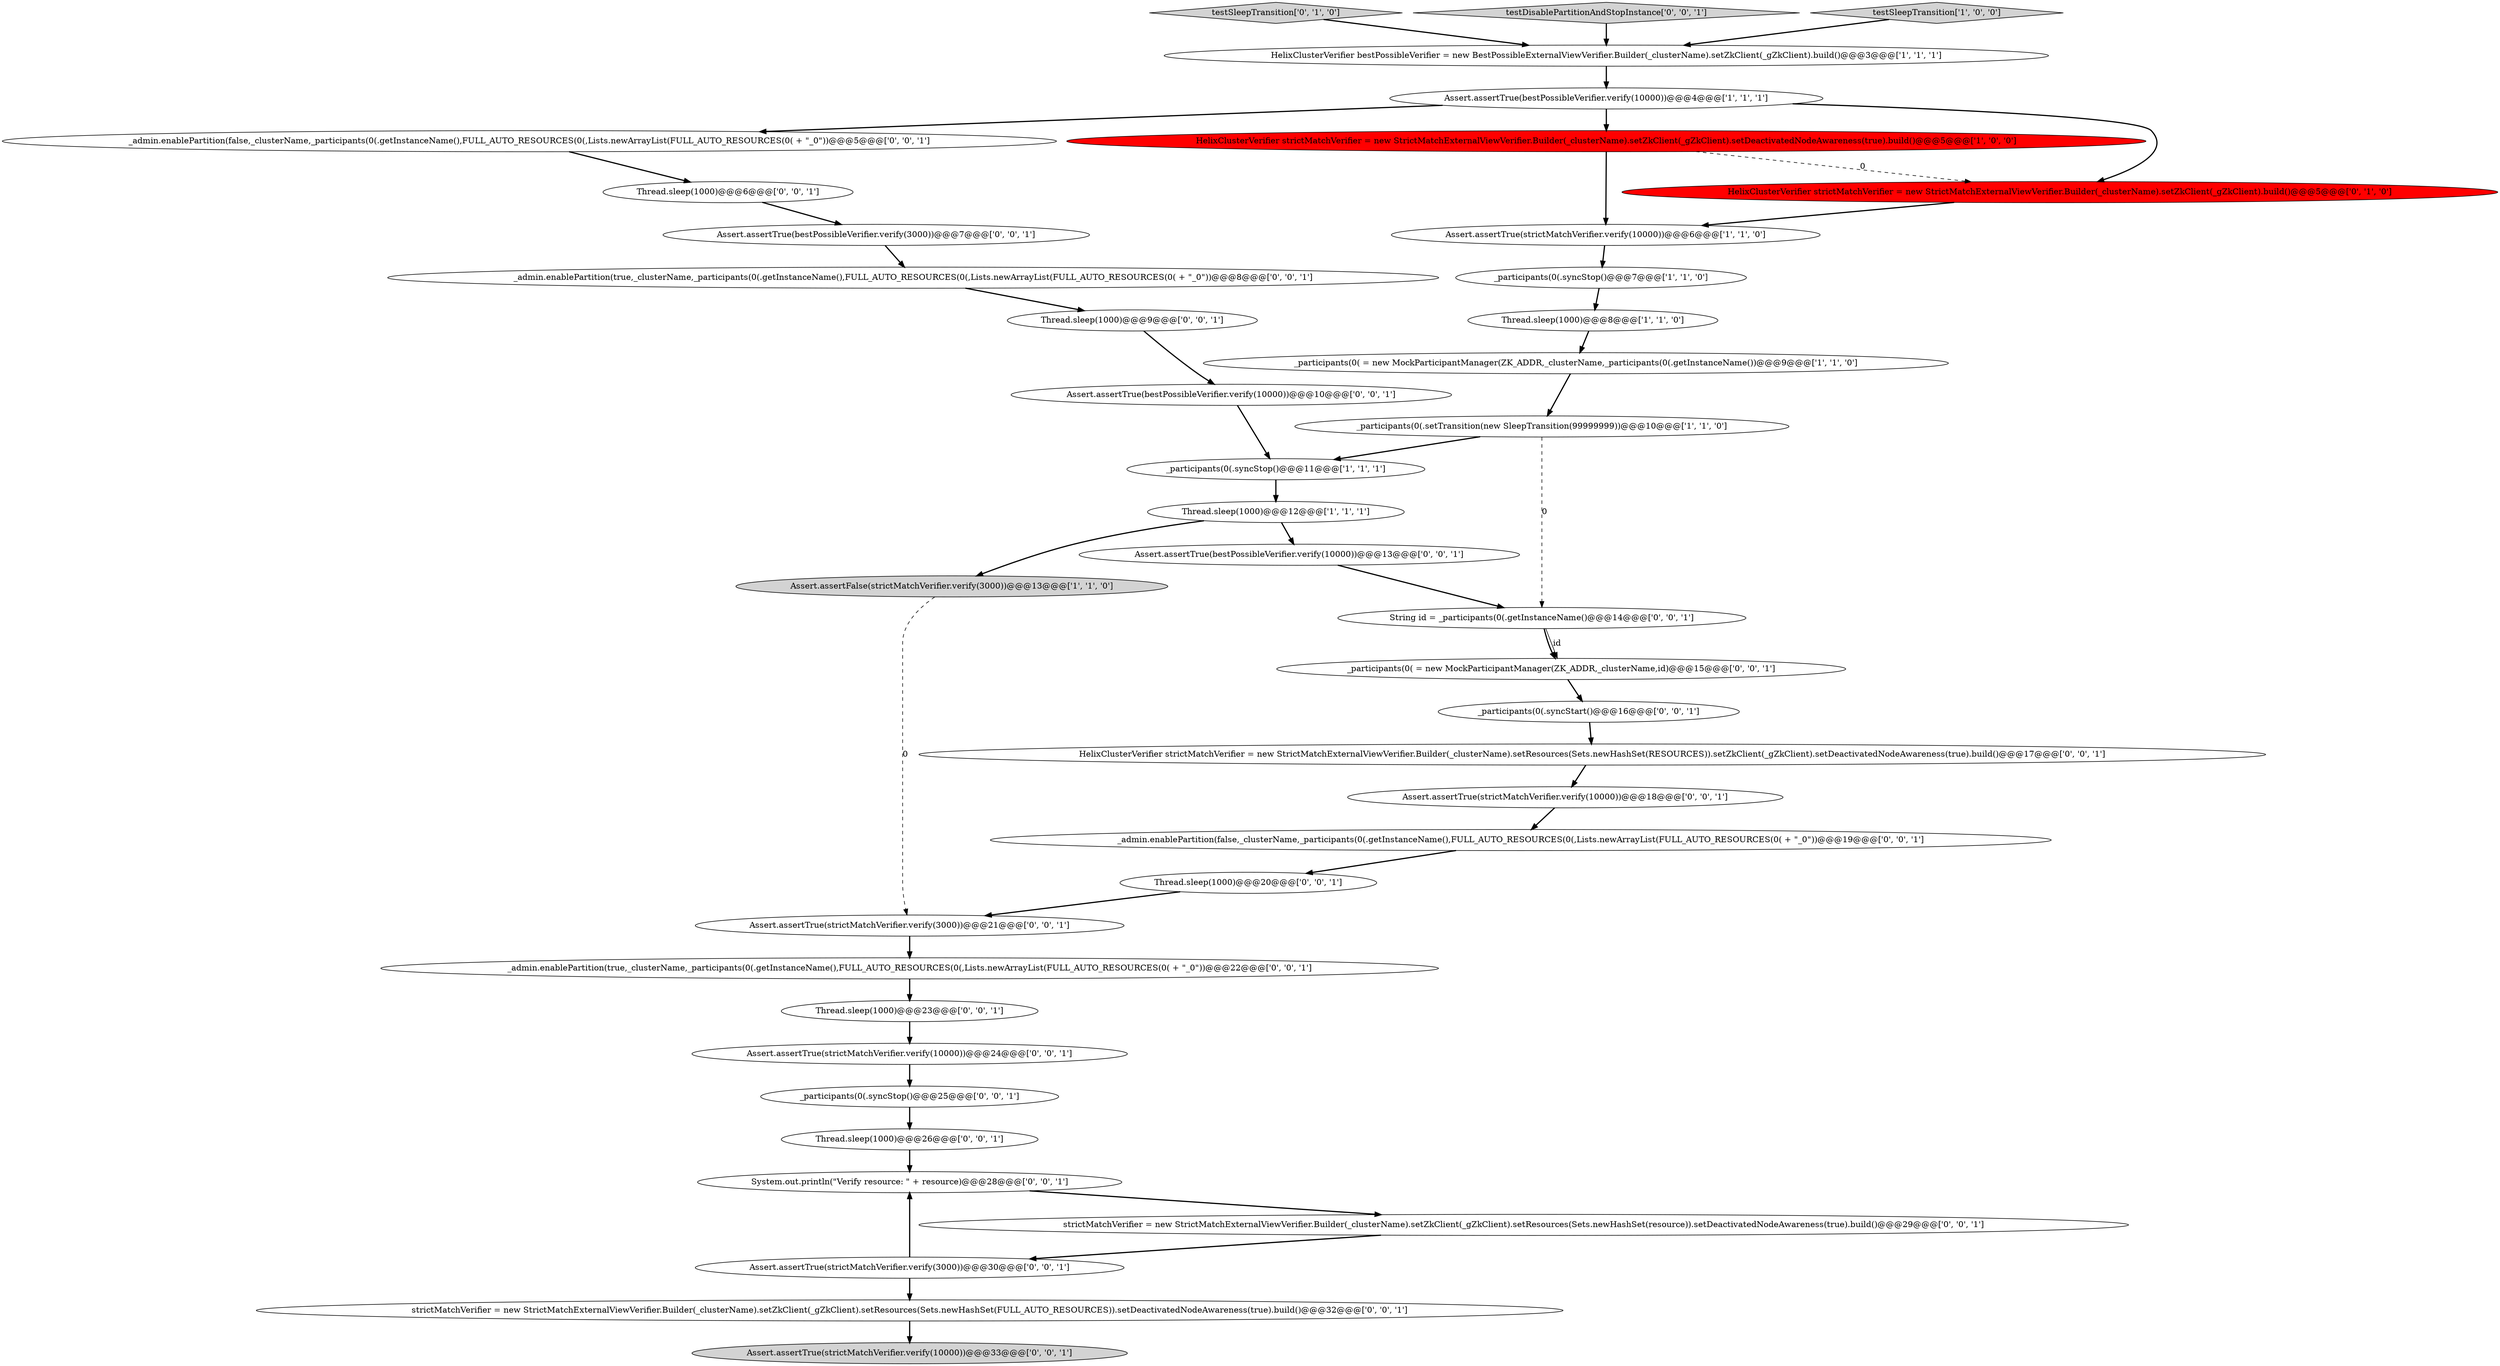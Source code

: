 digraph {
14 [style = filled, label = "Assert.assertTrue(bestPossibleVerifier.verify(10000))@@@13@@@['0', '0', '1']", fillcolor = white, shape = ellipse image = "AAA0AAABBB3BBB"];
20 [style = filled, label = "Assert.assertTrue(bestPossibleVerifier.verify(3000))@@@7@@@['0', '0', '1']", fillcolor = white, shape = ellipse image = "AAA0AAABBB3BBB"];
22 [style = filled, label = "Thread.sleep(1000)@@@9@@@['0', '0', '1']", fillcolor = white, shape = ellipse image = "AAA0AAABBB3BBB"];
12 [style = filled, label = "testSleepTransition['0', '1', '0']", fillcolor = lightgray, shape = diamond image = "AAA0AAABBB2BBB"];
31 [style = filled, label = "Thread.sleep(1000)@@@26@@@['0', '0', '1']", fillcolor = white, shape = ellipse image = "AAA0AAABBB3BBB"];
2 [style = filled, label = "_participants(0(.syncStop()@@@11@@@['1', '1', '1']", fillcolor = white, shape = ellipse image = "AAA0AAABBB1BBB"];
34 [style = filled, label = "Assert.assertTrue(strictMatchVerifier.verify(3000))@@@30@@@['0', '0', '1']", fillcolor = white, shape = ellipse image = "AAA0AAABBB3BBB"];
15 [style = filled, label = "Thread.sleep(1000)@@@23@@@['0', '0', '1']", fillcolor = white, shape = ellipse image = "AAA0AAABBB3BBB"];
36 [style = filled, label = "testDisablePartitionAndStopInstance['0', '0', '1']", fillcolor = lightgray, shape = diamond image = "AAA0AAABBB3BBB"];
11 [style = filled, label = "Thread.sleep(1000)@@@8@@@['1', '1', '0']", fillcolor = white, shape = ellipse image = "AAA0AAABBB1BBB"];
16 [style = filled, label = "Assert.assertTrue(strictMatchVerifier.verify(10000))@@@24@@@['0', '0', '1']", fillcolor = white, shape = ellipse image = "AAA0AAABBB3BBB"];
6 [style = filled, label = "_participants(0(.syncStop()@@@7@@@['1', '1', '0']", fillcolor = white, shape = ellipse image = "AAA0AAABBB1BBB"];
9 [style = filled, label = "_participants(0(.setTransition(new SleepTransition(99999999))@@@10@@@['1', '1', '0']", fillcolor = white, shape = ellipse image = "AAA0AAABBB1BBB"];
13 [style = filled, label = "HelixClusterVerifier strictMatchVerifier = new StrictMatchExternalViewVerifier.Builder(_clusterName).setZkClient(_gZkClient).build()@@@5@@@['0', '1', '0']", fillcolor = red, shape = ellipse image = "AAA1AAABBB2BBB"];
10 [style = filled, label = "Assert.assertFalse(strictMatchVerifier.verify(3000))@@@13@@@['1', '1', '0']", fillcolor = lightgray, shape = ellipse image = "AAA0AAABBB1BBB"];
30 [style = filled, label = "_participants(0(.syncStop()@@@25@@@['0', '0', '1']", fillcolor = white, shape = ellipse image = "AAA0AAABBB3BBB"];
32 [style = filled, label = "Assert.assertTrue(strictMatchVerifier.verify(10000))@@@33@@@['0', '0', '1']", fillcolor = lightgray, shape = ellipse image = "AAA0AAABBB3BBB"];
19 [style = filled, label = "_admin.enablePartition(false,_clusterName,_participants(0(.getInstanceName(),FULL_AUTO_RESOURCES(0(,Lists.newArrayList(FULL_AUTO_RESOURCES(0( + \"_0\"))@@@5@@@['0', '0', '1']", fillcolor = white, shape = ellipse image = "AAA0AAABBB3BBB"];
3 [style = filled, label = "testSleepTransition['1', '0', '0']", fillcolor = lightgray, shape = diamond image = "AAA0AAABBB1BBB"];
33 [style = filled, label = "Assert.assertTrue(strictMatchVerifier.verify(3000))@@@21@@@['0', '0', '1']", fillcolor = white, shape = ellipse image = "AAA0AAABBB3BBB"];
8 [style = filled, label = "HelixClusterVerifier strictMatchVerifier = new StrictMatchExternalViewVerifier.Builder(_clusterName).setZkClient(_gZkClient).setDeactivatedNodeAwareness(true).build()@@@5@@@['1', '0', '0']", fillcolor = red, shape = ellipse image = "AAA1AAABBB1BBB"];
28 [style = filled, label = "Assert.assertTrue(strictMatchVerifier.verify(10000))@@@18@@@['0', '0', '1']", fillcolor = white, shape = ellipse image = "AAA0AAABBB3BBB"];
18 [style = filled, label = "Assert.assertTrue(bestPossibleVerifier.verify(10000))@@@10@@@['0', '0', '1']", fillcolor = white, shape = ellipse image = "AAA0AAABBB3BBB"];
39 [style = filled, label = "_admin.enablePartition(true,_clusterName,_participants(0(.getInstanceName(),FULL_AUTO_RESOURCES(0(,Lists.newArrayList(FULL_AUTO_RESOURCES(0( + \"_0\"))@@@22@@@['0', '0', '1']", fillcolor = white, shape = ellipse image = "AAA0AAABBB3BBB"];
37 [style = filled, label = "_admin.enablePartition(true,_clusterName,_participants(0(.getInstanceName(),FULL_AUTO_RESOURCES(0(,Lists.newArrayList(FULL_AUTO_RESOURCES(0( + \"_0\"))@@@8@@@['0', '0', '1']", fillcolor = white, shape = ellipse image = "AAA0AAABBB3BBB"];
24 [style = filled, label = "strictMatchVerifier = new StrictMatchExternalViewVerifier.Builder(_clusterName).setZkClient(_gZkClient).setResources(Sets.newHashSet(resource)).setDeactivatedNodeAwareness(true).build()@@@29@@@['0', '0', '1']", fillcolor = white, shape = ellipse image = "AAA0AAABBB3BBB"];
4 [style = filled, label = "Assert.assertTrue(bestPossibleVerifier.verify(10000))@@@4@@@['1', '1', '1']", fillcolor = white, shape = ellipse image = "AAA0AAABBB1BBB"];
26 [style = filled, label = "_admin.enablePartition(false,_clusterName,_participants(0(.getInstanceName(),FULL_AUTO_RESOURCES(0(,Lists.newArrayList(FULL_AUTO_RESOURCES(0( + \"_0\"))@@@19@@@['0', '0', '1']", fillcolor = white, shape = ellipse image = "AAA0AAABBB3BBB"];
27 [style = filled, label = "_participants(0( = new MockParticipantManager(ZK_ADDR,_clusterName,id)@@@15@@@['0', '0', '1']", fillcolor = white, shape = ellipse image = "AAA0AAABBB3BBB"];
25 [style = filled, label = "String id = _participants(0(.getInstanceName()@@@14@@@['0', '0', '1']", fillcolor = white, shape = ellipse image = "AAA0AAABBB3BBB"];
29 [style = filled, label = "System.out.println(\"Verify resource: \" + resource)@@@28@@@['0', '0', '1']", fillcolor = white, shape = ellipse image = "AAA0AAABBB3BBB"];
7 [style = filled, label = "HelixClusterVerifier bestPossibleVerifier = new BestPossibleExternalViewVerifier.Builder(_clusterName).setZkClient(_gZkClient).build()@@@3@@@['1', '1', '1']", fillcolor = white, shape = ellipse image = "AAA0AAABBB1BBB"];
35 [style = filled, label = "_participants(0(.syncStart()@@@16@@@['0', '0', '1']", fillcolor = white, shape = ellipse image = "AAA0AAABBB3BBB"];
17 [style = filled, label = "strictMatchVerifier = new StrictMatchExternalViewVerifier.Builder(_clusterName).setZkClient(_gZkClient).setResources(Sets.newHashSet(FULL_AUTO_RESOURCES)).setDeactivatedNodeAwareness(true).build()@@@32@@@['0', '0', '1']", fillcolor = white, shape = ellipse image = "AAA0AAABBB3BBB"];
38 [style = filled, label = "Thread.sleep(1000)@@@20@@@['0', '0', '1']", fillcolor = white, shape = ellipse image = "AAA0AAABBB3BBB"];
21 [style = filled, label = "Thread.sleep(1000)@@@6@@@['0', '0', '1']", fillcolor = white, shape = ellipse image = "AAA0AAABBB3BBB"];
5 [style = filled, label = "Thread.sleep(1000)@@@12@@@['1', '1', '1']", fillcolor = white, shape = ellipse image = "AAA0AAABBB1BBB"];
23 [style = filled, label = "HelixClusterVerifier strictMatchVerifier = new StrictMatchExternalViewVerifier.Builder(_clusterName).setResources(Sets.newHashSet(RESOURCES)).setZkClient(_gZkClient).setDeactivatedNodeAwareness(true).build()@@@17@@@['0', '0', '1']", fillcolor = white, shape = ellipse image = "AAA0AAABBB3BBB"];
0 [style = filled, label = "_participants(0( = new MockParticipantManager(ZK_ADDR,_clusterName,_participants(0(.getInstanceName())@@@9@@@['1', '1', '0']", fillcolor = white, shape = ellipse image = "AAA0AAABBB1BBB"];
1 [style = filled, label = "Assert.assertTrue(strictMatchVerifier.verify(10000))@@@6@@@['1', '1', '0']", fillcolor = white, shape = ellipse image = "AAA0AAABBB1BBB"];
5->10 [style = bold, label=""];
34->29 [style = bold, label=""];
0->9 [style = bold, label=""];
39->15 [style = bold, label=""];
14->25 [style = bold, label=""];
9->2 [style = bold, label=""];
4->13 [style = bold, label=""];
4->19 [style = bold, label=""];
24->34 [style = bold, label=""];
31->29 [style = bold, label=""];
28->26 [style = bold, label=""];
10->33 [style = dashed, label="0"];
7->4 [style = bold, label=""];
5->14 [style = bold, label=""];
17->32 [style = bold, label=""];
18->2 [style = bold, label=""];
15->16 [style = bold, label=""];
12->7 [style = bold, label=""];
13->1 [style = bold, label=""];
27->35 [style = bold, label=""];
8->13 [style = dashed, label="0"];
23->28 [style = bold, label=""];
26->38 [style = bold, label=""];
8->1 [style = bold, label=""];
25->27 [style = bold, label=""];
37->22 [style = bold, label=""];
35->23 [style = bold, label=""];
11->0 [style = bold, label=""];
1->6 [style = bold, label=""];
22->18 [style = bold, label=""];
21->20 [style = bold, label=""];
33->39 [style = bold, label=""];
3->7 [style = bold, label=""];
36->7 [style = bold, label=""];
30->31 [style = bold, label=""];
6->11 [style = bold, label=""];
16->30 [style = bold, label=""];
34->17 [style = bold, label=""];
9->25 [style = dashed, label="0"];
25->27 [style = solid, label="id"];
20->37 [style = bold, label=""];
4->8 [style = bold, label=""];
38->33 [style = bold, label=""];
29->24 [style = bold, label=""];
2->5 [style = bold, label=""];
19->21 [style = bold, label=""];
}
